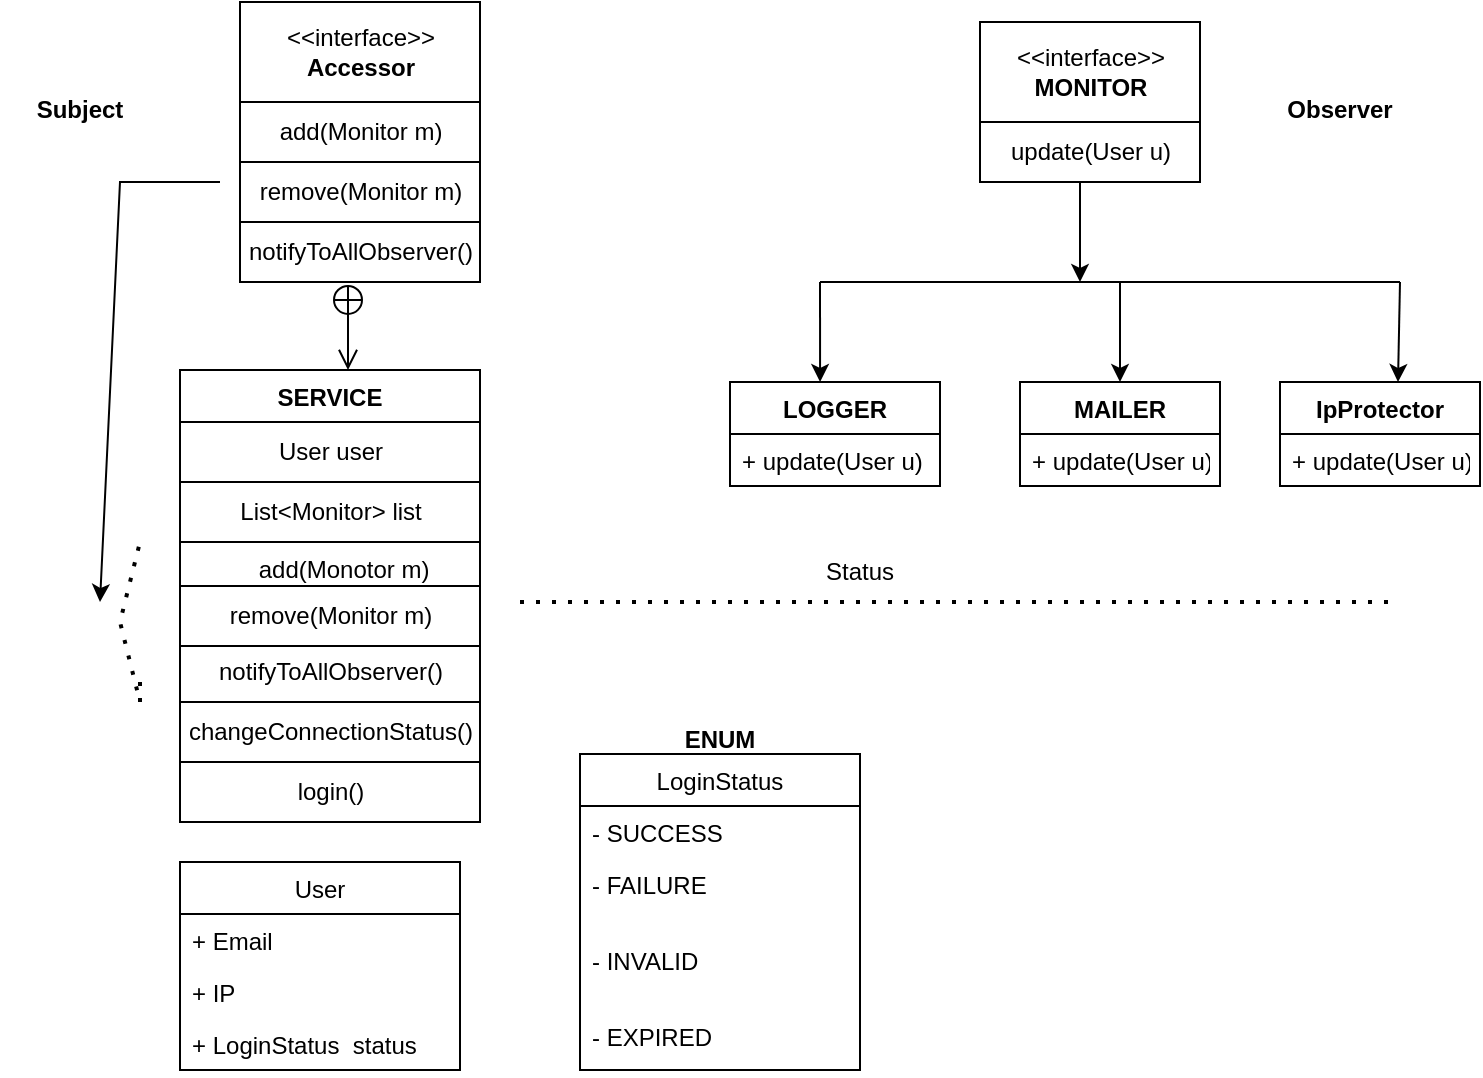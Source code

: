 <mxfile version="20.8.23" type="device"><diagram name="Page-1" id="-OuO1oQy8GvGjZRjfoRA"><mxGraphModel dx="1120" dy="556" grid="1" gridSize="10" guides="1" tooltips="1" connect="1" arrows="1" fold="1" page="1" pageScale="1" pageWidth="850" pageHeight="1100" math="0" shadow="0"><root><mxCell id="0"/><mxCell id="1" parent="0"/><mxCell id="U8cwVd4J4hUpni15sUXL-5" value="&amp;lt;&amp;lt;interface&amp;gt;&amp;gt;&lt;br&gt;&lt;b&gt;Accessor&lt;/b&gt;" style="html=1;" vertex="1" parent="1"><mxGeometry x="180" y="60" width="120" height="50" as="geometry"/></mxCell><mxCell id="U8cwVd4J4hUpni15sUXL-6" value="&amp;lt;&amp;lt;interface&amp;gt;&amp;gt;&lt;br&gt;&lt;b&gt;MONITOR&lt;/b&gt;" style="html=1;" vertex="1" parent="1"><mxGeometry x="550" y="70" width="110" height="50" as="geometry"/></mxCell><mxCell id="U8cwVd4J4hUpni15sUXL-7" value="add(Monitor m)" style="html=1;" vertex="1" parent="1"><mxGeometry x="180" y="110" width="120" height="30" as="geometry"/></mxCell><mxCell id="U8cwVd4J4hUpni15sUXL-8" value="remove(Monitor m)" style="html=1;" vertex="1" parent="1"><mxGeometry x="180" y="140" width="120" height="30" as="geometry"/></mxCell><mxCell id="U8cwVd4J4hUpni15sUXL-9" value="notifyToAllObserver()" style="html=1;" vertex="1" parent="1"><mxGeometry x="180" y="170" width="120" height="30" as="geometry"/></mxCell><mxCell id="U8cwVd4J4hUpni15sUXL-11" value="update(User u)" style="html=1;" vertex="1" parent="1"><mxGeometry x="550" y="120" width="110" height="30" as="geometry"/></mxCell><mxCell id="U8cwVd4J4hUpni15sUXL-12" value="User" style="swimlane;fontStyle=0;childLayout=stackLayout;horizontal=1;startSize=26;fillColor=none;horizontalStack=0;resizeParent=1;resizeParentMax=0;resizeLast=0;collapsible=1;marginBottom=0;" vertex="1" parent="1"><mxGeometry x="150" y="490" width="140" height="104" as="geometry"/></mxCell><mxCell id="U8cwVd4J4hUpni15sUXL-13" value="+ Email" style="text;strokeColor=none;fillColor=none;align=left;verticalAlign=top;spacingLeft=4;spacingRight=4;overflow=hidden;rotatable=0;points=[[0,0.5],[1,0.5]];portConstraint=eastwest;" vertex="1" parent="U8cwVd4J4hUpni15sUXL-12"><mxGeometry y="26" width="140" height="26" as="geometry"/></mxCell><mxCell id="U8cwVd4J4hUpni15sUXL-14" value="+ IP " style="text;strokeColor=none;fillColor=none;align=left;verticalAlign=top;spacingLeft=4;spacingRight=4;overflow=hidden;rotatable=0;points=[[0,0.5],[1,0.5]];portConstraint=eastwest;" vertex="1" parent="U8cwVd4J4hUpni15sUXL-12"><mxGeometry y="52" width="140" height="26" as="geometry"/></mxCell><mxCell id="U8cwVd4J4hUpni15sUXL-15" value="+ LoginStatus  status" style="text;strokeColor=none;fillColor=none;align=left;verticalAlign=top;spacingLeft=4;spacingRight=4;overflow=hidden;rotatable=0;points=[[0,0.5],[1,0.5]];portConstraint=eastwest;" vertex="1" parent="U8cwVd4J4hUpni15sUXL-12"><mxGeometry y="78" width="140" height="26" as="geometry"/></mxCell><mxCell id="U8cwVd4J4hUpni15sUXL-16" value="Observer" style="text;align=center;fontStyle=1;verticalAlign=middle;spacingLeft=3;spacingRight=3;strokeColor=none;rotatable=0;points=[[0,0.5],[1,0.5]];portConstraint=eastwest;" vertex="1" parent="1"><mxGeometry x="690" y="100" width="80" height="26" as="geometry"/></mxCell><mxCell id="U8cwVd4J4hUpni15sUXL-17" value="Subject" style="text;align=center;fontStyle=1;verticalAlign=middle;spacingLeft=3;spacingRight=3;strokeColor=none;rotatable=0;points=[[0,0.5],[1,0.5]];portConstraint=eastwest;" vertex="1" parent="1"><mxGeometry x="60" y="100" width="80" height="26" as="geometry"/></mxCell><mxCell id="U8cwVd4J4hUpni15sUXL-19" value="SERVICE" style="swimlane;fontStyle=1;childLayout=stackLayout;horizontal=1;startSize=26;fillColor=none;horizontalStack=0;resizeParent=1;resizeParentMax=0;resizeLast=0;collapsible=1;marginBottom=0;" vertex="1" parent="1"><mxGeometry x="150" y="244" width="150" height="112" as="geometry"/></mxCell><mxCell id="U8cwVd4J4hUpni15sUXL-28" value="User user" style="html=1;" vertex="1" parent="U8cwVd4J4hUpni15sUXL-19"><mxGeometry y="26" width="150" height="30" as="geometry"/></mxCell><mxCell id="U8cwVd4J4hUpni15sUXL-58" value="List&amp;lt;Monitor&amp;gt; list" style="html=1;" vertex="1" parent="U8cwVd4J4hUpni15sUXL-19"><mxGeometry y="56" width="150" height="30" as="geometry"/></mxCell><mxCell id="U8cwVd4J4hUpni15sUXL-30" value="          add(Monotor m)" style="text;strokeColor=none;fillColor=none;align=left;verticalAlign=top;spacingLeft=4;spacingRight=4;overflow=hidden;rotatable=0;points=[[0,0.5],[1,0.5]];portConstraint=eastwest;" vertex="1" parent="U8cwVd4J4hUpni15sUXL-19"><mxGeometry y="86" width="150" height="26" as="geometry"/></mxCell><mxCell id="U8cwVd4J4hUpni15sUXL-24" value="notifyToAllObserver()" style="html=1;" vertex="1" parent="1"><mxGeometry x="150" y="380" width="150" height="30" as="geometry"/></mxCell><mxCell id="U8cwVd4J4hUpni15sUXL-23" value="remove(Monitor m)" style="html=1;" vertex="1" parent="1"><mxGeometry x="150" y="352" width="150" height="30" as="geometry"/></mxCell><mxCell id="U8cwVd4J4hUpni15sUXL-29" value="changeConnectionStatus()" style="html=1;" vertex="1" parent="1"><mxGeometry x="150" y="410" width="150" height="30" as="geometry"/></mxCell><mxCell id="U8cwVd4J4hUpni15sUXL-31" value="LoginStatus" style="swimlane;fontStyle=0;childLayout=stackLayout;horizontal=1;startSize=26;fillColor=none;horizontalStack=0;resizeParent=1;resizeParentMax=0;resizeLast=0;collapsible=1;marginBottom=0;" vertex="1" parent="1"><mxGeometry x="350" y="436" width="140" height="158" as="geometry"/></mxCell><mxCell id="U8cwVd4J4hUpni15sUXL-32" value="- SUCCESS" style="text;strokeColor=none;fillColor=none;align=left;verticalAlign=top;spacingLeft=4;spacingRight=4;overflow=hidden;rotatable=0;points=[[0,0.5],[1,0.5]];portConstraint=eastwest;" vertex="1" parent="U8cwVd4J4hUpni15sUXL-31"><mxGeometry y="26" width="140" height="26" as="geometry"/></mxCell><mxCell id="U8cwVd4J4hUpni15sUXL-33" value="- FAILURE" style="text;strokeColor=none;fillColor=none;align=left;verticalAlign=top;spacingLeft=4;spacingRight=4;overflow=hidden;rotatable=0;points=[[0,0.5],[1,0.5]];portConstraint=eastwest;" vertex="1" parent="U8cwVd4J4hUpni15sUXL-31"><mxGeometry y="52" width="140" height="38" as="geometry"/></mxCell><mxCell id="U8cwVd4J4hUpni15sUXL-36" value="- INVALID" style="text;strokeColor=none;fillColor=none;align=left;verticalAlign=top;spacingLeft=4;spacingRight=4;overflow=hidden;rotatable=0;points=[[0,0.5],[1,0.5]];portConstraint=eastwest;" vertex="1" parent="U8cwVd4J4hUpni15sUXL-31"><mxGeometry y="90" width="140" height="38" as="geometry"/></mxCell><mxCell id="U8cwVd4J4hUpni15sUXL-34" value="- EXPIRED" style="text;strokeColor=none;fillColor=none;align=left;verticalAlign=top;spacingLeft=4;spacingRight=4;overflow=hidden;rotatable=0;points=[[0,0.5],[1,0.5]];portConstraint=eastwest;" vertex="1" parent="U8cwVd4J4hUpni15sUXL-31"><mxGeometry y="128" width="140" height="30" as="geometry"/></mxCell><mxCell id="U8cwVd4J4hUpni15sUXL-37" value="ENUM" style="text;align=center;fontStyle=1;verticalAlign=middle;spacingLeft=3;spacingRight=3;strokeColor=none;rotatable=0;points=[[0,0.5],[1,0.5]];portConstraint=eastwest;" vertex="1" parent="1"><mxGeometry x="380" y="420" width="80" height="16" as="geometry"/></mxCell><mxCell id="U8cwVd4J4hUpni15sUXL-38" value="" style="endArrow=open;startArrow=circlePlus;endFill=0;startFill=0;endSize=8;html=1;rounded=0;exitX=0.45;exitY=1.033;exitDx=0;exitDy=0;exitPerimeter=0;entryX=0.56;entryY=0;entryDx=0;entryDy=0;entryPerimeter=0;" edge="1" parent="1" source="U8cwVd4J4hUpni15sUXL-9" target="U8cwVd4J4hUpni15sUXL-19"><mxGeometry width="160" relative="1" as="geometry"><mxPoint x="380" y="390" as="sourcePoint"/><mxPoint x="540" y="390" as="targetPoint"/></mxGeometry></mxCell><mxCell id="U8cwVd4J4hUpni15sUXL-39" value="MAILER" style="swimlane;fontStyle=1;childLayout=stackLayout;horizontal=1;startSize=26;fillColor=none;horizontalStack=0;resizeParent=1;resizeParentMax=0;resizeLast=0;collapsible=1;marginBottom=0;" vertex="1" parent="1"><mxGeometry x="570" y="250" width="100" height="52" as="geometry"/></mxCell><mxCell id="U8cwVd4J4hUpni15sUXL-42" value="+ update(User u)" style="text;strokeColor=none;fillColor=none;align=left;verticalAlign=top;spacingLeft=4;spacingRight=4;overflow=hidden;rotatable=0;points=[[0,0.5],[1,0.5]];portConstraint=eastwest;" vertex="1" parent="U8cwVd4J4hUpni15sUXL-39"><mxGeometry y="26" width="100" height="26" as="geometry"/></mxCell><mxCell id="U8cwVd4J4hUpni15sUXL-43" value="IpProtector" style="swimlane;fontStyle=1;childLayout=stackLayout;horizontal=1;startSize=26;fillColor=none;horizontalStack=0;resizeParent=1;resizeParentMax=0;resizeLast=0;collapsible=1;marginBottom=0;" vertex="1" parent="1"><mxGeometry x="700" y="250" width="100" height="52" as="geometry"/></mxCell><mxCell id="U8cwVd4J4hUpni15sUXL-44" value="+ update(User u)" style="text;strokeColor=none;fillColor=none;align=left;verticalAlign=top;spacingLeft=4;spacingRight=4;overflow=hidden;rotatable=0;points=[[0,0.5],[1,0.5]];portConstraint=eastwest;" vertex="1" parent="U8cwVd4J4hUpni15sUXL-43"><mxGeometry y="26" width="100" height="26" as="geometry"/></mxCell><mxCell id="U8cwVd4J4hUpni15sUXL-45" value="LOGGER" style="swimlane;fontStyle=1;childLayout=stackLayout;horizontal=1;startSize=26;fillColor=none;horizontalStack=0;resizeParent=1;resizeParentMax=0;resizeLast=0;collapsible=1;marginBottom=0;" vertex="1" parent="1"><mxGeometry x="425" y="250" width="105" height="52" as="geometry"/></mxCell><mxCell id="U8cwVd4J4hUpni15sUXL-46" value="+ update(User u)" style="text;strokeColor=none;fillColor=none;align=left;verticalAlign=top;spacingLeft=4;spacingRight=4;overflow=hidden;rotatable=0;points=[[0,0.5],[1,0.5]];portConstraint=eastwest;" vertex="1" parent="U8cwVd4J4hUpni15sUXL-45"><mxGeometry y="26" width="105" height="26" as="geometry"/></mxCell><mxCell id="U8cwVd4J4hUpni15sUXL-47" value="" style="endArrow=none;html=1;rounded=0;" edge="1" parent="1"><mxGeometry width="50" height="50" relative="1" as="geometry"><mxPoint x="470" y="200" as="sourcePoint"/><mxPoint x="760" y="200" as="targetPoint"/></mxGeometry></mxCell><mxCell id="U8cwVd4J4hUpni15sUXL-48" value="" style="endArrow=classic;html=1;rounded=0;entryX=0.429;entryY=0;entryDx=0;entryDy=0;entryPerimeter=0;" edge="1" parent="1" target="U8cwVd4J4hUpni15sUXL-45"><mxGeometry width="50" height="50" relative="1" as="geometry"><mxPoint x="470" y="200" as="sourcePoint"/><mxPoint x="550" y="240" as="targetPoint"/></mxGeometry></mxCell><mxCell id="U8cwVd4J4hUpni15sUXL-49" value="" style="endArrow=classic;html=1;rounded=0;" edge="1" parent="1"><mxGeometry width="50" height="50" relative="1" as="geometry"><mxPoint x="600" y="150" as="sourcePoint"/><mxPoint x="600" y="200" as="targetPoint"/></mxGeometry></mxCell><mxCell id="U8cwVd4J4hUpni15sUXL-50" value="" style="endArrow=classic;html=1;rounded=0;entryX=0.59;entryY=0;entryDx=0;entryDy=0;entryPerimeter=0;" edge="1" parent="1" target="U8cwVd4J4hUpni15sUXL-43"><mxGeometry width="50" height="50" relative="1" as="geometry"><mxPoint x="760" y="200" as="sourcePoint"/><mxPoint x="490" y="270" as="targetPoint"/></mxGeometry></mxCell><mxCell id="U8cwVd4J4hUpni15sUXL-51" value="" style="endArrow=classic;html=1;rounded=0;entryX=0.5;entryY=0;entryDx=0;entryDy=0;" edge="1" parent="1" target="U8cwVd4J4hUpni15sUXL-39"><mxGeometry width="50" height="50" relative="1" as="geometry"><mxPoint x="620" y="200" as="sourcePoint"/><mxPoint x="500" y="280" as="targetPoint"/><Array as="points"><mxPoint x="620" y="230"/></Array></mxGeometry></mxCell><mxCell id="U8cwVd4J4hUpni15sUXL-53" value="" style="endArrow=none;dashed=1;html=1;dashPattern=1 3;strokeWidth=2;rounded=0;" edge="1" parent="1"><mxGeometry width="50" height="50" relative="1" as="geometry"><mxPoint x="320" y="360" as="sourcePoint"/><mxPoint x="760" y="360" as="targetPoint"/></mxGeometry></mxCell><mxCell id="U8cwVd4J4hUpni15sUXL-54" value="Status" style="text;html=1;strokeColor=none;fillColor=none;align=center;verticalAlign=middle;whiteSpace=wrap;rounded=0;" vertex="1" parent="1"><mxGeometry x="460" y="330" width="60" height="30" as="geometry"/></mxCell><mxCell id="U8cwVd4J4hUpni15sUXL-55" value="" style="endArrow=none;dashed=1;html=1;dashPattern=1 3;strokeWidth=2;rounded=0;" edge="1" parent="1"><mxGeometry width="50" height="50" relative="1" as="geometry"><mxPoint x="130" y="400" as="sourcePoint"/><mxPoint x="130" y="330" as="targetPoint"/><Array as="points"><mxPoint x="130" y="410"/><mxPoint x="120" y="370"/></Array></mxGeometry></mxCell><mxCell id="U8cwVd4J4hUpni15sUXL-56" value="" style="endArrow=classic;html=1;rounded=0;" edge="1" parent="1"><mxGeometry width="50" height="50" relative="1" as="geometry"><mxPoint x="170" y="150" as="sourcePoint"/><mxPoint x="110" y="360" as="targetPoint"/><Array as="points"><mxPoint x="120" y="150"/></Array></mxGeometry></mxCell><mxCell id="U8cwVd4J4hUpni15sUXL-60" value="login()" style="html=1;" vertex="1" parent="1"><mxGeometry x="150" y="440" width="150" height="30" as="geometry"/></mxCell></root></mxGraphModel></diagram></mxfile>